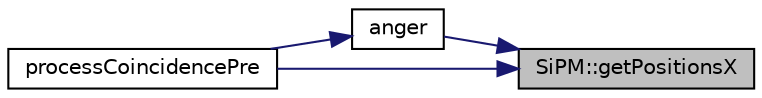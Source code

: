 digraph "SiPM::getPositionsX"
{
 // LATEX_PDF_SIZE
  edge [fontname="Helvetica",fontsize="10",labelfontname="Helvetica",labelfontsize="10"];
  node [fontname="Helvetica",fontsize="10",shape=record];
  rankdir="RL";
  Node1 [label="SiPM::getPositionsX",height=0.2,width=0.4,color="black", fillcolor="grey75", style="filled", fontcolor="black",tooltip="Builded to give access to the vector containing the positions of the SiPM centers in X direction;."];
  Node1 -> Node2 [dir="back",color="midnightblue",fontsize="10",style="solid",fontname="Helvetica"];
  Node2 [label="anger",height=0.2,width=0.4,color="black", fillcolor="white", style="filled",URL="$positionings_8C.html#a3594ccf39b56f4d1fb53fcf99bd8f0fd",tooltip=" "];
  Node2 -> Node3 [dir="back",color="midnightblue",fontsize="10",style="solid",fontname="Helvetica"];
  Node3 [label="processCoincidencePre",height=0.2,width=0.4,color="black", fillcolor="white", style="filled",URL="$processCoincidencePre_8C.html#a37b09e1ea9f054826199a23cf42cc8ae",tooltip=" "];
  Node1 -> Node3 [dir="back",color="midnightblue",fontsize="10",style="solid",fontname="Helvetica"];
}
